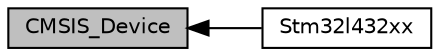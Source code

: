 digraph "CMSIS_Device"
{
  edge [fontname="Helvetica",fontsize="10",labelfontname="Helvetica",labelfontsize="10"];
  node [fontname="Helvetica",fontsize="10",shape=box];
  rankdir=LR;
  Node1 [label="CMSIS_Device",height=0.2,width=0.4,color="black", fillcolor="grey75", style="filled", fontcolor="black",tooltip=" "];
  Node2 [label="Stm32l432xx",height=0.2,width=0.4,color="black", fillcolor="white", style="filled",URL="$group__stm32l432xx.html",tooltip=" "];
  Node1->Node2 [shape=plaintext, dir="back", style="solid"];
}

